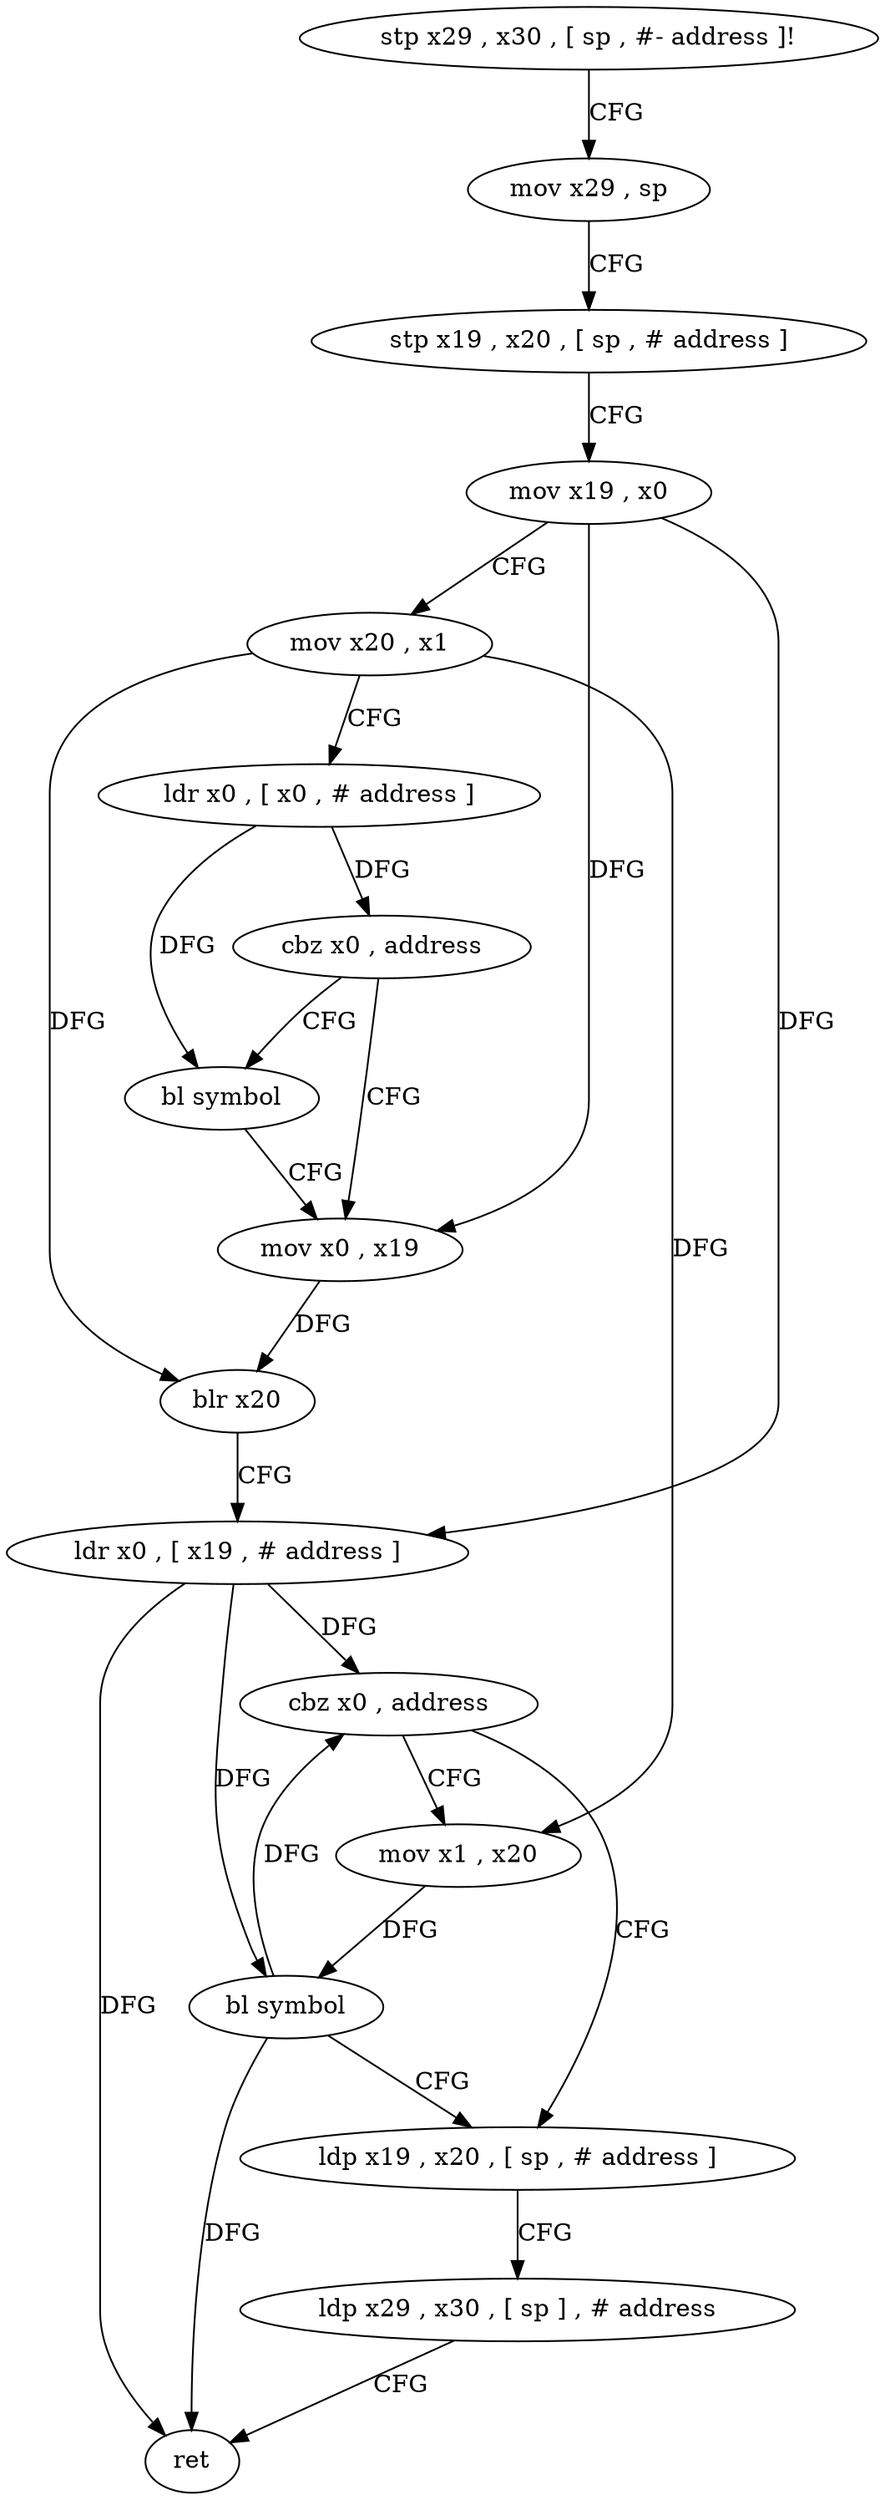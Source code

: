 digraph "func" {
"4229832" [label = "stp x29 , x30 , [ sp , #- address ]!" ]
"4229836" [label = "mov x29 , sp" ]
"4229840" [label = "stp x19 , x20 , [ sp , # address ]" ]
"4229844" [label = "mov x19 , x0" ]
"4229848" [label = "mov x20 , x1" ]
"4229852" [label = "ldr x0 , [ x0 , # address ]" ]
"4229856" [label = "cbz x0 , address" ]
"4229864" [label = "mov x0 , x19" ]
"4229860" [label = "bl symbol" ]
"4229868" [label = "blr x20" ]
"4229872" [label = "ldr x0 , [ x19 , # address ]" ]
"4229876" [label = "cbz x0 , address" ]
"4229888" [label = "ldp x19 , x20 , [ sp , # address ]" ]
"4229880" [label = "mov x1 , x20" ]
"4229892" [label = "ldp x29 , x30 , [ sp ] , # address" ]
"4229896" [label = "ret" ]
"4229884" [label = "bl symbol" ]
"4229832" -> "4229836" [ label = "CFG" ]
"4229836" -> "4229840" [ label = "CFG" ]
"4229840" -> "4229844" [ label = "CFG" ]
"4229844" -> "4229848" [ label = "CFG" ]
"4229844" -> "4229864" [ label = "DFG" ]
"4229844" -> "4229872" [ label = "DFG" ]
"4229848" -> "4229852" [ label = "CFG" ]
"4229848" -> "4229868" [ label = "DFG" ]
"4229848" -> "4229880" [ label = "DFG" ]
"4229852" -> "4229856" [ label = "DFG" ]
"4229852" -> "4229860" [ label = "DFG" ]
"4229856" -> "4229864" [ label = "CFG" ]
"4229856" -> "4229860" [ label = "CFG" ]
"4229864" -> "4229868" [ label = "DFG" ]
"4229860" -> "4229864" [ label = "CFG" ]
"4229868" -> "4229872" [ label = "CFG" ]
"4229872" -> "4229876" [ label = "DFG" ]
"4229872" -> "4229896" [ label = "DFG" ]
"4229872" -> "4229884" [ label = "DFG" ]
"4229876" -> "4229888" [ label = "CFG" ]
"4229876" -> "4229880" [ label = "CFG" ]
"4229888" -> "4229892" [ label = "CFG" ]
"4229880" -> "4229884" [ label = "DFG" ]
"4229892" -> "4229896" [ label = "CFG" ]
"4229884" -> "4229888" [ label = "CFG" ]
"4229884" -> "4229876" [ label = "DFG" ]
"4229884" -> "4229896" [ label = "DFG" ]
}
